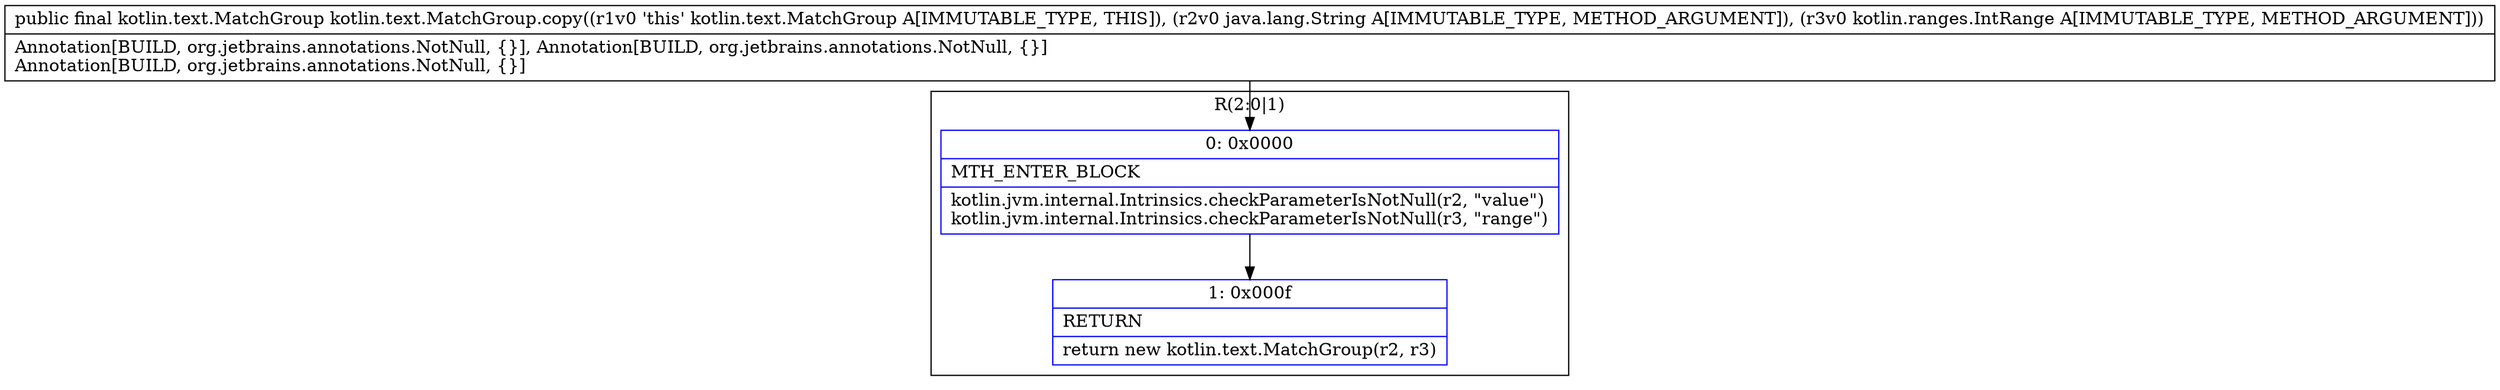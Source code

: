 digraph "CFG forkotlin.text.MatchGroup.copy(Ljava\/lang\/String;Lkotlin\/ranges\/IntRange;)Lkotlin\/text\/MatchGroup;" {
subgraph cluster_Region_32409328 {
label = "R(2:0|1)";
node [shape=record,color=blue];
Node_0 [shape=record,label="{0\:\ 0x0000|MTH_ENTER_BLOCK\l|kotlin.jvm.internal.Intrinsics.checkParameterIsNotNull(r2, \"value\")\lkotlin.jvm.internal.Intrinsics.checkParameterIsNotNull(r3, \"range\")\l}"];
Node_1 [shape=record,label="{1\:\ 0x000f|RETURN\l|return new kotlin.text.MatchGroup(r2, r3)\l}"];
}
MethodNode[shape=record,label="{public final kotlin.text.MatchGroup kotlin.text.MatchGroup.copy((r1v0 'this' kotlin.text.MatchGroup A[IMMUTABLE_TYPE, THIS]), (r2v0 java.lang.String A[IMMUTABLE_TYPE, METHOD_ARGUMENT]), (r3v0 kotlin.ranges.IntRange A[IMMUTABLE_TYPE, METHOD_ARGUMENT]))  | Annotation[BUILD, org.jetbrains.annotations.NotNull, \{\}], Annotation[BUILD, org.jetbrains.annotations.NotNull, \{\}]\lAnnotation[BUILD, org.jetbrains.annotations.NotNull, \{\}]\l}"];
MethodNode -> Node_0;
Node_0 -> Node_1;
}


